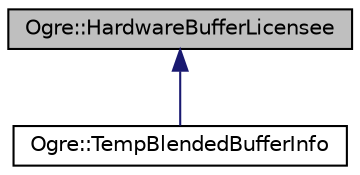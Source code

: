 digraph "Ogre::HardwareBufferLicensee"
{
  bgcolor="transparent";
  edge [fontname="Helvetica",fontsize="10",labelfontname="Helvetica",labelfontsize="10"];
  node [fontname="Helvetica",fontsize="10",shape=record];
  Node0 [label="Ogre::HardwareBufferLicensee",height=0.2,width=0.4,color="black", fillcolor="grey75", style="filled", fontcolor="black"];
  Node0 -> Node1 [dir="back",color="midnightblue",fontsize="10",style="solid",fontname="Helvetica"];
  Node1 [label="Ogre::TempBlendedBufferInfo",height=0.2,width=0.4,color="black",URL="$class_ogre_1_1_temp_blended_buffer_info.html",tooltip="Structure for recording the use of temporary blend buffers. "];
}
